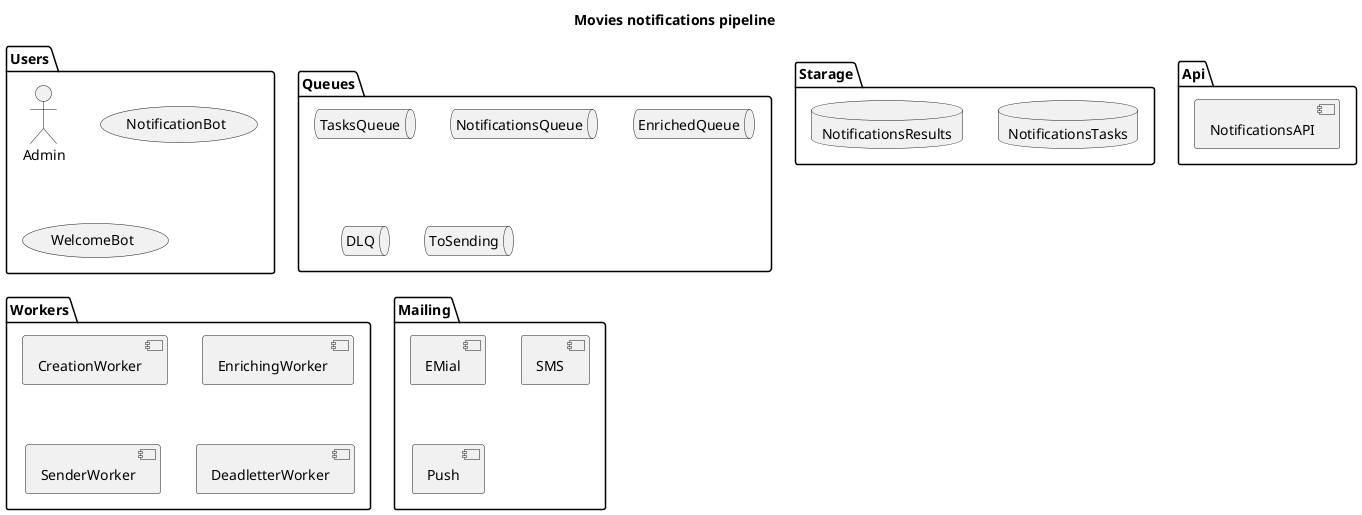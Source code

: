 @startuml


title
<b>Movies notifications pipeline</b>
end title

package Users {
    actor Admin
    usecase NotificationBot
    usecase WelcomeBot
}

package Starage {
    database NotificationsTasks
    database NotificationsResults
}

package Api {
    component NotificationsAPI
}

package Queues {
    queue TasksQueue
    queue NotificationsQueue
    queue EnrichedQueue
    queue DLQ
    queue ToSending
}

package Workers {
    component CreationWorker
    component EnrichingWorker
    component SenderWorker
    component DeadletterWorker
    component SenderWorker
}

package Mailing {
    component EMial
    component SMS
    component Push
}




@enduml